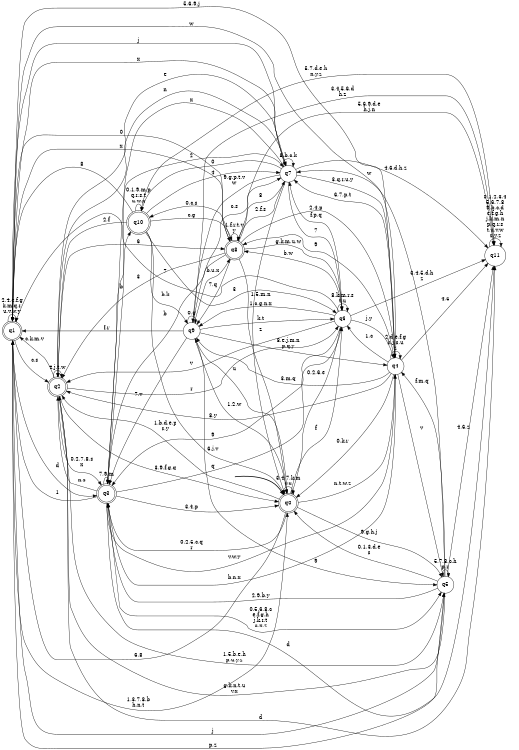 digraph BlueStar {
__start0 [style = invis, shape = none, label = "", width = 0, height = 0];

rankdir=LR;
size="8,5";

s0 [style="rounded,filled", color="black", fillcolor="white" shape="doublecircle", label="q0"];
s1 [style="rounded,filled", color="black", fillcolor="white" shape="doublecircle", label="q1"];
s2 [style="rounded,filled", color="black", fillcolor="white" shape="doublecircle", label="q2"];
s3 [style="rounded,filled", color="black", fillcolor="white" shape="doublecircle", label="q3"];
s4 [style="filled", color="black", fillcolor="white" shape="circle", label="q4"];
s5 [style="filled", color="black", fillcolor="white" shape="circle", label="q5"];
s6 [style="filled", color="black", fillcolor="white" shape="circle", label="q6"];
s7 [style="filled", color="black", fillcolor="white" shape="circle", label="q7"];
s8 [style="rounded,filled", color="black", fillcolor="white" shape="doublecircle", label="q8"];
s9 [style="filled", color="black", fillcolor="white" shape="circle", label="q9"];
s10 [style="rounded,filled", color="black", fillcolor="white" shape="doublecircle", label="q10"];
s11 [style="filled", color="black", fillcolor="white" shape="circle", label="q11"];
subgraph cluster_main { 
	graph [pad=".75", ranksep="0.15", nodesep="0.15"];
	 style=invis; 
	__start0 -> s0 [penwidth=2];
}
s0 -> s0 [label="3,4,7,k,m\nv,x"];
s0 -> s1 [label="6,8"];
s0 -> s2 [label="1,b,d,e,p\ns,y"];
s0 -> s3 [label="0,2,5,c,q\nr"];
s0 -> s4 [label="n,t,w,z"];
s0 -> s5 [label="9,g,h,j"];
s0 -> s6 [label="f"];
s0 -> s9 [label="u"];
s1 -> s0 [label="1,3,7,8,b\nh,n,t"];
s1 -> s1 [label="2,4,e,f,g\nk,m,q,r\nu,v,w,y"];
s1 -> s2 [label="c,s"];
s1 -> s3 [label="d"];
s1 -> s4 [label="5,6,9,j"];
s1 -> s5 [label="p,z"];
s1 -> s7 [label="x"];
s1 -> s8 [label="0"];
s2 -> s0 [label="3,9,f,g,q"];
s2 -> s1 [label="c,k,m,v"];
s2 -> s2 [label="4,j,t,w"];
s2 -> s3 [label="0,2,7,8,s\nx"];
s2 -> s5 [label="1,5,b,e,h\np,u,y,z"];
s2 -> s6 [label="r"];
s2 -> s7 [label="n"];
s2 -> s8 [label="6"];
s2 -> s11 [label="d"];
s3 -> s0 [label="3,4,p"];
s3 -> s1 [label="1"];
s3 -> s2 [label="n,s"];
s3 -> s3 [label="7,9,m"];
s3 -> s4 [label="v,w,y"];
s3 -> s5 [label="0,5,6,8,c\ne,f,g,h\nj,k,r,t\nu,x,z"];
s3 -> s6 [label="q"];
s3 -> s7 [label="2"];
s3 -> s10 [label="b"];
s3 -> s11 [label="d"];
s4 -> s0 [label="0,k,r"];
s4 -> s1 [label="w"];
s4 -> s2 [label="8,y"];
s4 -> s3 [label="b,n,x"];
s4 -> s4 [label="2,d,e,f,g\nh,j,s,u\nz"];
s4 -> s5 [label="v"];
s4 -> s6 [label="1,c"];
s4 -> s7 [label="6,7,p,t"];
s4 -> s8 [label="9"];
s4 -> s9 [label="3,m,q"];
s4 -> s11 [label="4,5"];
s5 -> s0 [label="0,1,3,d,e\ns"];
s5 -> s1 [label="j"];
s5 -> s2 [label="g,k,n,t,u\nv,x"];
s5 -> s3 [label="2,9,b,y"];
s5 -> s4 [label="f,m,q"];
s5 -> s5 [label="5,7,8,c,h\np,r"];
s5 -> s7 [label="w"];
s5 -> s11 [label="4,6,z"];
s6 -> s0 [label="0,2,6,e"];
s6 -> s1 [label="7"];
s6 -> s2 [label="v"];
s6 -> s3 [label="9"];
s6 -> s4 [label="j,y"];
s6 -> s6 [label="8,k,m,r,s\nt,u"];
s6 -> s7 [label="f,p,q"];
s6 -> s8 [label="b,w"];
s6 -> s9 [label="1,c,g,n,x"];
s6 -> s11 [label="3,4,5,d,h\nz"];
s7 -> s0 [label="1,5,m,n"];
s7 -> s1 [label="j"];
s7 -> s2 [label="e"];
s7 -> s3 [label="x"];
s7 -> s4 [label="3,q,r,u,y"];
s7 -> s6 [label="7"];
s7 -> s7 [label="8,b,c,k"];
s7 -> s8 [label="2,f,s"];
s7 -> s9 [label="9,g,p,t,v\nw"];
s7 -> s10 [label="0"];
s7 -> s11 [label="4,6,d,h,z"];
s8 -> s0 [label="z"];
s8 -> s1 [label="x"];
s8 -> s2 [label="3"];
s8 -> s3 [label="b"];
s8 -> s4 [label="2,4,p"];
s8 -> s6 [label="g,k,m,u,w"];
s8 -> s7 [label="8"];
s8 -> s8 [label="1,f,r,t,v\ny"];
s8 -> s9 [label="7,q"];
s8 -> s10 [label="0,c,s"];
s8 -> s11 [label="5,6,9,d,e\nh,j,n"];
s9 -> s0 [label="1,2,w"];
s9 -> s1 [label="f,r"];
s9 -> s3 [label="7,v"];
s9 -> s4 [label="8,e,j,m,n\np,q,y"];
s9 -> s5 [label="9"];
s9 -> s6 [label="k,t"];
s9 -> s7 [label="c,s"];
s9 -> s8 [label="b,u,x"];
s9 -> s9 [label="0,g"];
s9 -> s11 [label="3,4,5,6,d\nh,z"];
s10 -> s0 [label="6,j,v"];
s10 -> s1 [label="8"];
s10 -> s2 [label="2,f"];
s10 -> s6 [label="3"];
s10 -> s7 [label="4"];
s10 -> s8 [label="c,g"];
s10 -> s9 [label="b,k"];
s10 -> s10 [label="0,1,9,m,p\nq,r,s,t\nu,w,x"];
s10 -> s11 [label="5,7,d,e,h\nn,y,z"];
s11 -> s11 [label="0,1,2,3,4\n5,6,7,8\n9,b,c,d\ne,f,g,h\nj,k,m,n\np,q,r,s\nt,u,v,w\nx,y,z"];

}